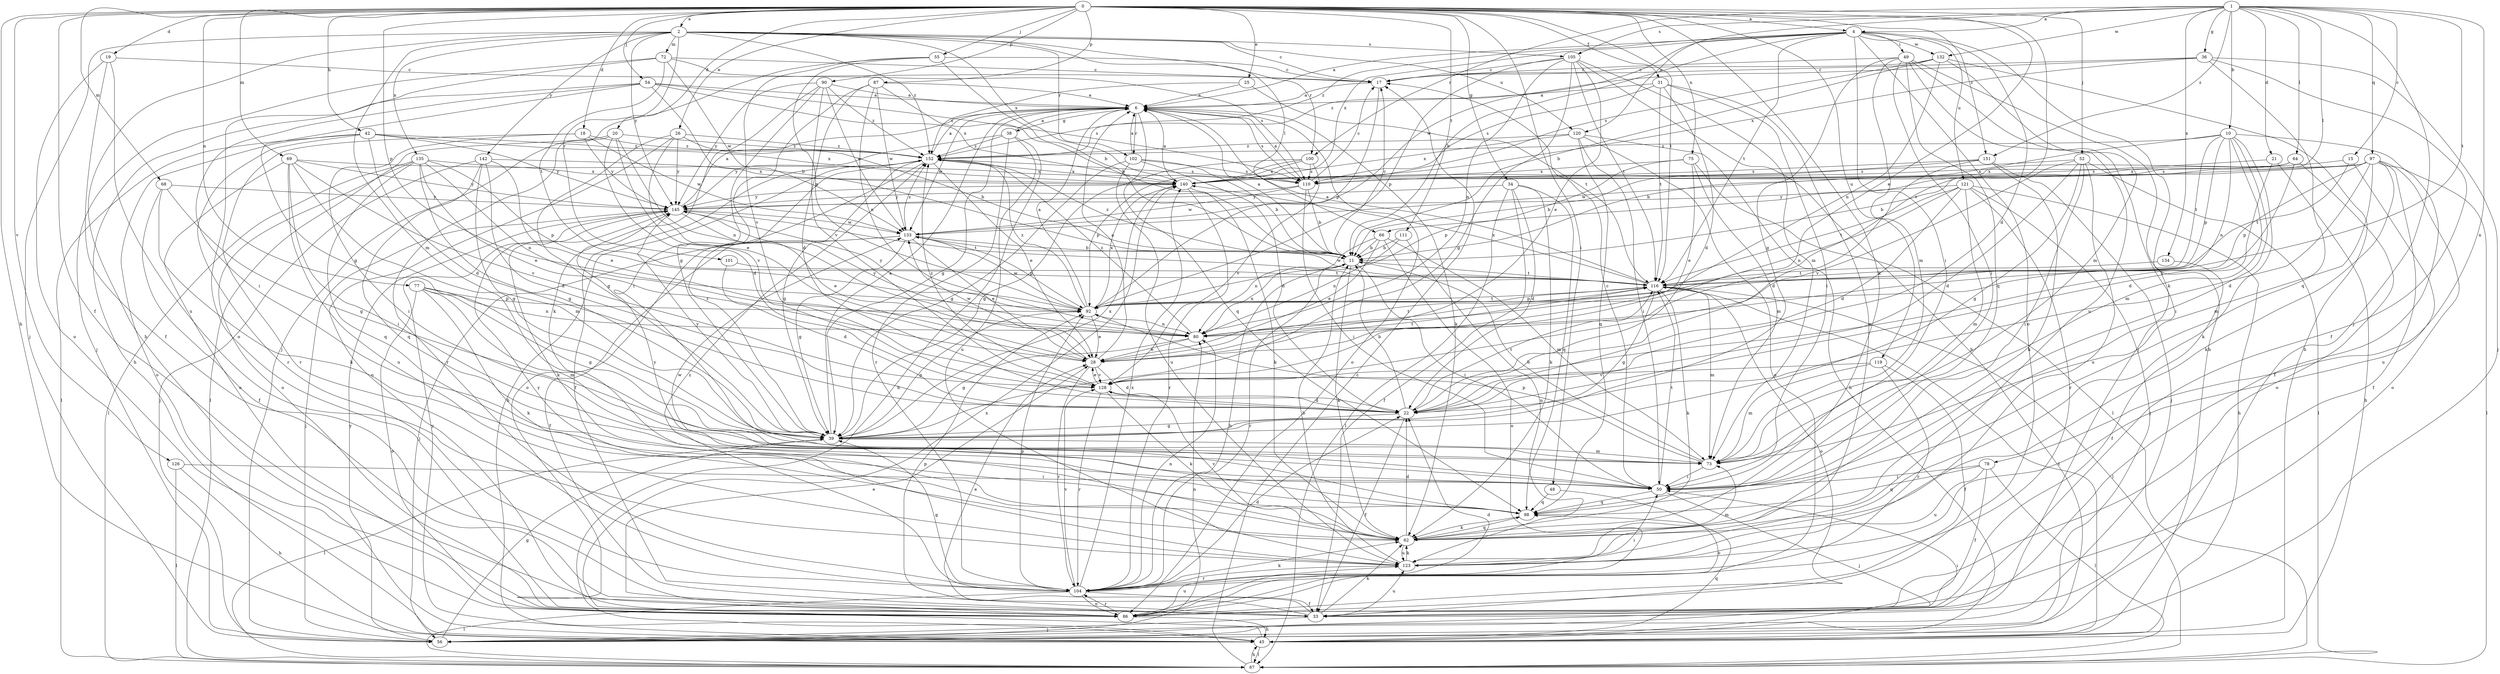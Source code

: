 strict digraph  {
0;
1;
2;
4;
6;
10;
11;
15;
17;
18;
19;
20;
21;
22;
25;
26;
28;
31;
33;
34;
36;
38;
39;
42;
45;
48;
49;
50;
52;
54;
55;
56;
62;
64;
66;
67;
68;
69;
72;
73;
75;
77;
78;
80;
86;
87;
90;
92;
97;
98;
100;
101;
102;
104;
105;
110;
111;
116;
119;
120;
121;
123;
126;
128;
132;
133;
134;
135;
140;
142;
145;
151;
152;
0 -> 2  [label=a];
0 -> 4  [label=a];
0 -> 18  [label=d];
0 -> 19  [label=d];
0 -> 20  [label=d];
0 -> 25  [label=e];
0 -> 26  [label=e];
0 -> 28  [label=e];
0 -> 31  [label=f];
0 -> 33  [label=f];
0 -> 34  [label=g];
0 -> 42  [label=h];
0 -> 45  [label=h];
0 -> 48  [label=i];
0 -> 52  [label=j];
0 -> 54  [label=j];
0 -> 55  [label=j];
0 -> 62  [label=k];
0 -> 68  [label=m];
0 -> 69  [label=m];
0 -> 75  [label=n];
0 -> 77  [label=n];
0 -> 87  [label=p];
0 -> 90  [label=p];
0 -> 92  [label=p];
0 -> 111  [label=t];
0 -> 116  [label=t];
0 -> 119  [label=u];
0 -> 126  [label=v];
0 -> 128  [label=v];
0 -> 151  [label=z];
1 -> 4  [label=a];
1 -> 10  [label=b];
1 -> 15  [label=c];
1 -> 21  [label=d];
1 -> 36  [label=g];
1 -> 56  [label=j];
1 -> 64  [label=l];
1 -> 66  [label=l];
1 -> 78  [label=n];
1 -> 97  [label=q];
1 -> 100  [label=r];
1 -> 105  [label=s];
1 -> 116  [label=t];
1 -> 120  [label=u];
1 -> 132  [label=w];
1 -> 134  [label=x];
1 -> 151  [label=z];
2 -> 17  [label=c];
2 -> 45  [label=h];
2 -> 56  [label=j];
2 -> 66  [label=l];
2 -> 72  [label=m];
2 -> 73  [label=m];
2 -> 100  [label=r];
2 -> 101  [label=r];
2 -> 102  [label=r];
2 -> 105  [label=s];
2 -> 120  [label=u];
2 -> 135  [label=x];
2 -> 140  [label=x];
2 -> 142  [label=y];
2 -> 145  [label=y];
2 -> 152  [label=z];
4 -> 6  [label=a];
4 -> 11  [label=b];
4 -> 22  [label=d];
4 -> 49  [label=i];
4 -> 50  [label=i];
4 -> 62  [label=k];
4 -> 86  [label=o];
4 -> 116  [label=t];
4 -> 121  [label=u];
4 -> 132  [label=w];
4 -> 133  [label=w];
4 -> 140  [label=x];
4 -> 152  [label=z];
6 -> 38  [label=g];
6 -> 39  [label=g];
6 -> 62  [label=k];
6 -> 86  [label=o];
6 -> 98  [label=q];
6 -> 102  [label=r];
6 -> 110  [label=s];
6 -> 133  [label=w];
10 -> 11  [label=b];
10 -> 33  [label=f];
10 -> 50  [label=i];
10 -> 62  [label=k];
10 -> 73  [label=m];
10 -> 80  [label=n];
10 -> 92  [label=p];
10 -> 116  [label=t];
10 -> 152  [label=z];
11 -> 6  [label=a];
11 -> 17  [label=c];
11 -> 50  [label=i];
11 -> 62  [label=k];
11 -> 80  [label=n];
11 -> 104  [label=r];
11 -> 116  [label=t];
11 -> 152  [label=z];
15 -> 116  [label=t];
15 -> 123  [label=u];
15 -> 140  [label=x];
17 -> 6  [label=a];
17 -> 92  [label=p];
18 -> 50  [label=i];
18 -> 104  [label=r];
18 -> 133  [label=w];
18 -> 145  [label=y];
18 -> 152  [label=z];
19 -> 17  [label=c];
19 -> 33  [label=f];
19 -> 86  [label=o];
19 -> 123  [label=u];
20 -> 22  [label=d];
20 -> 67  [label=l];
20 -> 80  [label=n];
20 -> 104  [label=r];
20 -> 128  [label=v];
20 -> 152  [label=z];
21 -> 22  [label=d];
21 -> 45  [label=h];
21 -> 110  [label=s];
22 -> 11  [label=b];
22 -> 33  [label=f];
22 -> 39  [label=g];
22 -> 116  [label=t];
25 -> 6  [label=a];
25 -> 116  [label=t];
25 -> 152  [label=z];
26 -> 11  [label=b];
26 -> 28  [label=e];
26 -> 39  [label=g];
26 -> 86  [label=o];
26 -> 145  [label=y];
26 -> 152  [label=z];
28 -> 6  [label=a];
28 -> 22  [label=d];
28 -> 104  [label=r];
28 -> 116  [label=t];
28 -> 128  [label=v];
28 -> 133  [label=w];
31 -> 6  [label=a];
31 -> 22  [label=d];
31 -> 50  [label=i];
31 -> 110  [label=s];
31 -> 116  [label=t];
31 -> 123  [label=u];
33 -> 28  [label=e];
33 -> 56  [label=j];
33 -> 62  [label=k];
33 -> 92  [label=p];
33 -> 123  [label=u];
34 -> 22  [label=d];
34 -> 33  [label=f];
34 -> 62  [label=k];
34 -> 67  [label=l];
34 -> 98  [label=q];
34 -> 145  [label=y];
36 -> 17  [label=c];
36 -> 33  [label=f];
36 -> 56  [label=j];
36 -> 98  [label=q];
36 -> 140  [label=x];
36 -> 152  [label=z];
38 -> 6  [label=a];
38 -> 45  [label=h];
38 -> 104  [label=r];
38 -> 123  [label=u];
38 -> 145  [label=y];
38 -> 152  [label=z];
39 -> 6  [label=a];
39 -> 67  [label=l];
39 -> 73  [label=m];
39 -> 92  [label=p];
39 -> 140  [label=x];
39 -> 145  [label=y];
39 -> 152  [label=z];
42 -> 22  [label=d];
42 -> 67  [label=l];
42 -> 86  [label=o];
42 -> 104  [label=r];
42 -> 140  [label=x];
42 -> 145  [label=y];
42 -> 152  [label=z];
45 -> 50  [label=i];
45 -> 67  [label=l];
45 -> 98  [label=q];
45 -> 116  [label=t];
45 -> 140  [label=x];
45 -> 145  [label=y];
48 -> 86  [label=o];
48 -> 98  [label=q];
49 -> 17  [label=c];
49 -> 39  [label=g];
49 -> 45  [label=h];
49 -> 50  [label=i];
49 -> 56  [label=j];
49 -> 73  [label=m];
49 -> 98  [label=q];
49 -> 123  [label=u];
50 -> 17  [label=c];
50 -> 56  [label=j];
50 -> 98  [label=q];
50 -> 116  [label=t];
52 -> 22  [label=d];
52 -> 39  [label=g];
52 -> 50  [label=i];
52 -> 67  [label=l];
52 -> 110  [label=s];
52 -> 123  [label=u];
52 -> 128  [label=v];
54 -> 6  [label=a];
54 -> 11  [label=b];
54 -> 39  [label=g];
54 -> 45  [label=h];
54 -> 50  [label=i];
54 -> 110  [label=s];
54 -> 140  [label=x];
55 -> 11  [label=b];
55 -> 17  [label=c];
55 -> 56  [label=j];
55 -> 92  [label=p];
55 -> 128  [label=v];
56 -> 39  [label=g];
56 -> 80  [label=n];
56 -> 145  [label=y];
62 -> 22  [label=d];
62 -> 98  [label=q];
62 -> 123  [label=u];
62 -> 128  [label=v];
64 -> 86  [label=o];
64 -> 110  [label=s];
64 -> 128  [label=v];
64 -> 140  [label=x];
66 -> 11  [label=b];
66 -> 28  [label=e];
66 -> 73  [label=m];
66 -> 80  [label=n];
66 -> 86  [label=o];
67 -> 17  [label=c];
67 -> 45  [label=h];
68 -> 33  [label=f];
68 -> 39  [label=g];
68 -> 62  [label=k];
68 -> 145  [label=y];
69 -> 39  [label=g];
69 -> 50  [label=i];
69 -> 86  [label=o];
69 -> 110  [label=s];
69 -> 123  [label=u];
69 -> 128  [label=v];
69 -> 145  [label=y];
72 -> 17  [label=c];
72 -> 56  [label=j];
72 -> 86  [label=o];
72 -> 110  [label=s];
72 -> 116  [label=t];
72 -> 133  [label=w];
73 -> 11  [label=b];
73 -> 50  [label=i];
73 -> 92  [label=p];
75 -> 28  [label=e];
75 -> 67  [label=l];
75 -> 73  [label=m];
75 -> 92  [label=p];
75 -> 140  [label=x];
77 -> 39  [label=g];
77 -> 62  [label=k];
77 -> 73  [label=m];
77 -> 80  [label=n];
77 -> 86  [label=o];
77 -> 92  [label=p];
78 -> 33  [label=f];
78 -> 50  [label=i];
78 -> 67  [label=l];
78 -> 98  [label=q];
78 -> 123  [label=u];
80 -> 28  [label=e];
80 -> 39  [label=g];
80 -> 116  [label=t];
80 -> 145  [label=y];
80 -> 152  [label=z];
86 -> 22  [label=d];
86 -> 28  [label=e];
86 -> 45  [label=h];
86 -> 104  [label=r];
86 -> 123  [label=u];
87 -> 6  [label=a];
87 -> 11  [label=b];
87 -> 22  [label=d];
87 -> 39  [label=g];
87 -> 80  [label=n];
87 -> 133  [label=w];
90 -> 6  [label=a];
90 -> 50  [label=i];
90 -> 62  [label=k];
90 -> 128  [label=v];
90 -> 133  [label=w];
90 -> 145  [label=y];
90 -> 152  [label=z];
92 -> 6  [label=a];
92 -> 28  [label=e];
92 -> 80  [label=n];
92 -> 116  [label=t];
92 -> 133  [label=w];
92 -> 140  [label=x];
92 -> 145  [label=y];
92 -> 152  [label=z];
97 -> 11  [label=b];
97 -> 22  [label=d];
97 -> 33  [label=f];
97 -> 62  [label=k];
97 -> 67  [label=l];
97 -> 73  [label=m];
97 -> 86  [label=o];
97 -> 92  [label=p];
97 -> 133  [label=w];
97 -> 140  [label=x];
98 -> 62  [label=k];
98 -> 133  [label=w];
98 -> 145  [label=y];
100 -> 39  [label=g];
100 -> 92  [label=p];
100 -> 110  [label=s];
100 -> 128  [label=v];
100 -> 140  [label=x];
101 -> 22  [label=d];
101 -> 116  [label=t];
102 -> 6  [label=a];
102 -> 11  [label=b];
102 -> 22  [label=d];
102 -> 39  [label=g];
102 -> 110  [label=s];
102 -> 123  [label=u];
104 -> 11  [label=b];
104 -> 22  [label=d];
104 -> 33  [label=f];
104 -> 39  [label=g];
104 -> 50  [label=i];
104 -> 62  [label=k];
104 -> 67  [label=l];
104 -> 80  [label=n];
104 -> 86  [label=o];
104 -> 92  [label=p];
104 -> 128  [label=v];
104 -> 140  [label=x];
104 -> 152  [label=z];
105 -> 17  [label=c];
105 -> 28  [label=e];
105 -> 39  [label=g];
105 -> 45  [label=h];
105 -> 73  [label=m];
105 -> 80  [label=n];
105 -> 92  [label=p];
105 -> 116  [label=t];
110 -> 6  [label=a];
110 -> 11  [label=b];
110 -> 17  [label=c];
110 -> 50  [label=i];
110 -> 133  [label=w];
110 -> 145  [label=y];
111 -> 11  [label=b];
111 -> 80  [label=n];
111 -> 123  [label=u];
116 -> 6  [label=a];
116 -> 39  [label=g];
116 -> 62  [label=k];
116 -> 67  [label=l];
116 -> 73  [label=m];
116 -> 86  [label=o];
116 -> 92  [label=p];
116 -> 133  [label=w];
116 -> 140  [label=x];
119 -> 33  [label=f];
119 -> 73  [label=m];
119 -> 104  [label=r];
119 -> 128  [label=v];
120 -> 45  [label=h];
120 -> 50  [label=i];
120 -> 86  [label=o];
120 -> 98  [label=q];
120 -> 140  [label=x];
120 -> 152  [label=z];
121 -> 22  [label=d];
121 -> 45  [label=h];
121 -> 56  [label=j];
121 -> 73  [label=m];
121 -> 80  [label=n];
121 -> 104  [label=r];
121 -> 116  [label=t];
121 -> 145  [label=y];
123 -> 11  [label=b];
123 -> 62  [label=k];
123 -> 73  [label=m];
123 -> 104  [label=r];
123 -> 145  [label=y];
126 -> 45  [label=h];
126 -> 50  [label=i];
126 -> 67  [label=l];
128 -> 22  [label=d];
128 -> 28  [label=e];
128 -> 62  [label=k];
128 -> 104  [label=r];
128 -> 152  [label=z];
132 -> 11  [label=b];
132 -> 17  [label=c];
132 -> 45  [label=h];
132 -> 73  [label=m];
132 -> 80  [label=n];
132 -> 110  [label=s];
133 -> 11  [label=b];
133 -> 28  [label=e];
133 -> 33  [label=f];
133 -> 39  [label=g];
133 -> 56  [label=j];
133 -> 92  [label=p];
133 -> 152  [label=z];
134 -> 33  [label=f];
134 -> 116  [label=t];
135 -> 28  [label=e];
135 -> 39  [label=g];
135 -> 67  [label=l];
135 -> 80  [label=n];
135 -> 86  [label=o];
135 -> 92  [label=p];
135 -> 98  [label=q];
135 -> 140  [label=x];
140 -> 6  [label=a];
140 -> 62  [label=k];
140 -> 104  [label=r];
140 -> 145  [label=y];
142 -> 22  [label=d];
142 -> 28  [label=e];
142 -> 56  [label=j];
142 -> 73  [label=m];
142 -> 98  [label=q];
142 -> 140  [label=x];
145 -> 6  [label=a];
145 -> 28  [label=e];
145 -> 56  [label=j];
145 -> 62  [label=k];
145 -> 116  [label=t];
145 -> 133  [label=w];
151 -> 11  [label=b];
151 -> 22  [label=d];
151 -> 56  [label=j];
151 -> 62  [label=k];
151 -> 110  [label=s];
152 -> 6  [label=a];
152 -> 28  [label=e];
152 -> 33  [label=f];
152 -> 39  [label=g];
152 -> 45  [label=h];
152 -> 86  [label=o];
152 -> 110  [label=s];
152 -> 140  [label=x];
}
